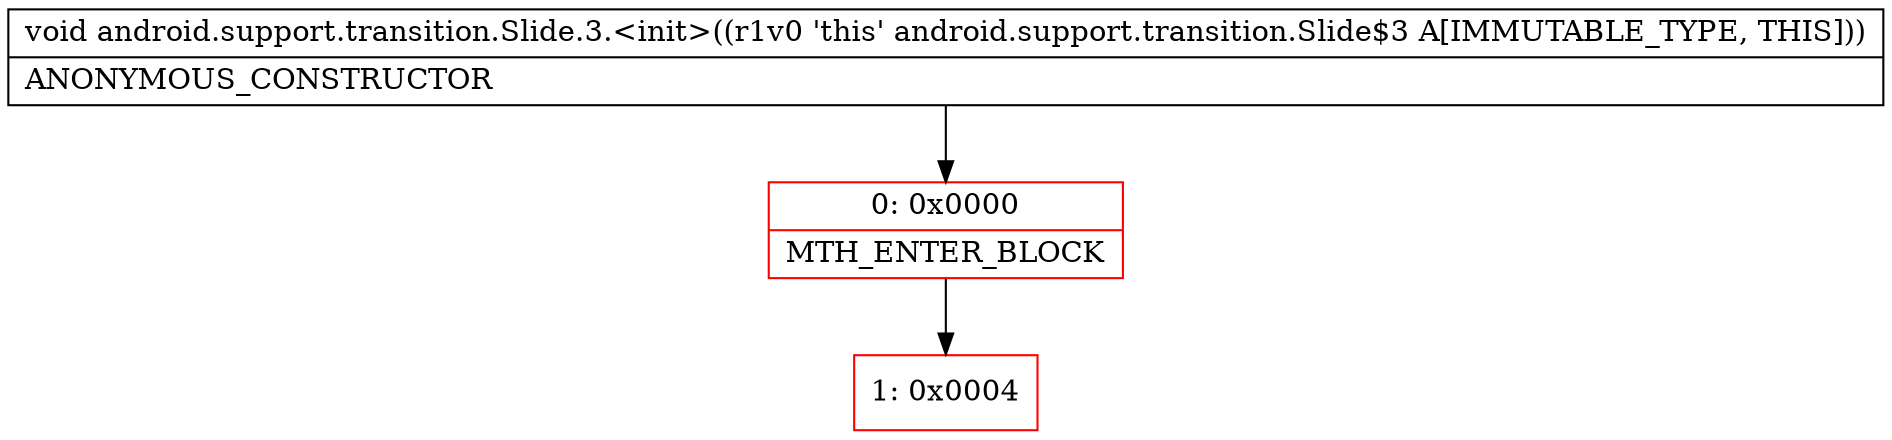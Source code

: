 digraph "CFG forandroid.support.transition.Slide.3.\<init\>()V" {
subgraph cluster_Region_867863917 {
label = "R(0)";
node [shape=record,color=blue];
}
Node_0 [shape=record,color=red,label="{0\:\ 0x0000|MTH_ENTER_BLOCK\l}"];
Node_1 [shape=record,color=red,label="{1\:\ 0x0004}"];
MethodNode[shape=record,label="{void android.support.transition.Slide.3.\<init\>((r1v0 'this' android.support.transition.Slide$3 A[IMMUTABLE_TYPE, THIS]))  | ANONYMOUS_CONSTRUCTOR\l}"];
MethodNode -> Node_0;
Node_0 -> Node_1;
}

